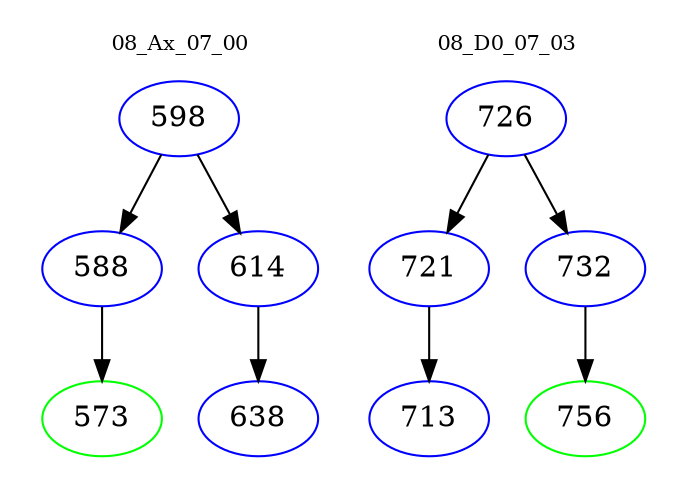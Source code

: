 digraph{
subgraph cluster_0 {
color = white
label = "08_Ax_07_00";
fontsize=10;
T0_598 [label="598", color="blue"]
T0_598 -> T0_588 [color="black"]
T0_588 [label="588", color="blue"]
T0_588 -> T0_573 [color="black"]
T0_573 [label="573", color="green"]
T0_598 -> T0_614 [color="black"]
T0_614 [label="614", color="blue"]
T0_614 -> T0_638 [color="black"]
T0_638 [label="638", color="blue"]
}
subgraph cluster_1 {
color = white
label = "08_D0_07_03";
fontsize=10;
T1_726 [label="726", color="blue"]
T1_726 -> T1_721 [color="black"]
T1_721 [label="721", color="blue"]
T1_721 -> T1_713 [color="black"]
T1_713 [label="713", color="blue"]
T1_726 -> T1_732 [color="black"]
T1_732 [label="732", color="blue"]
T1_732 -> T1_756 [color="black"]
T1_756 [label="756", color="green"]
}
}

